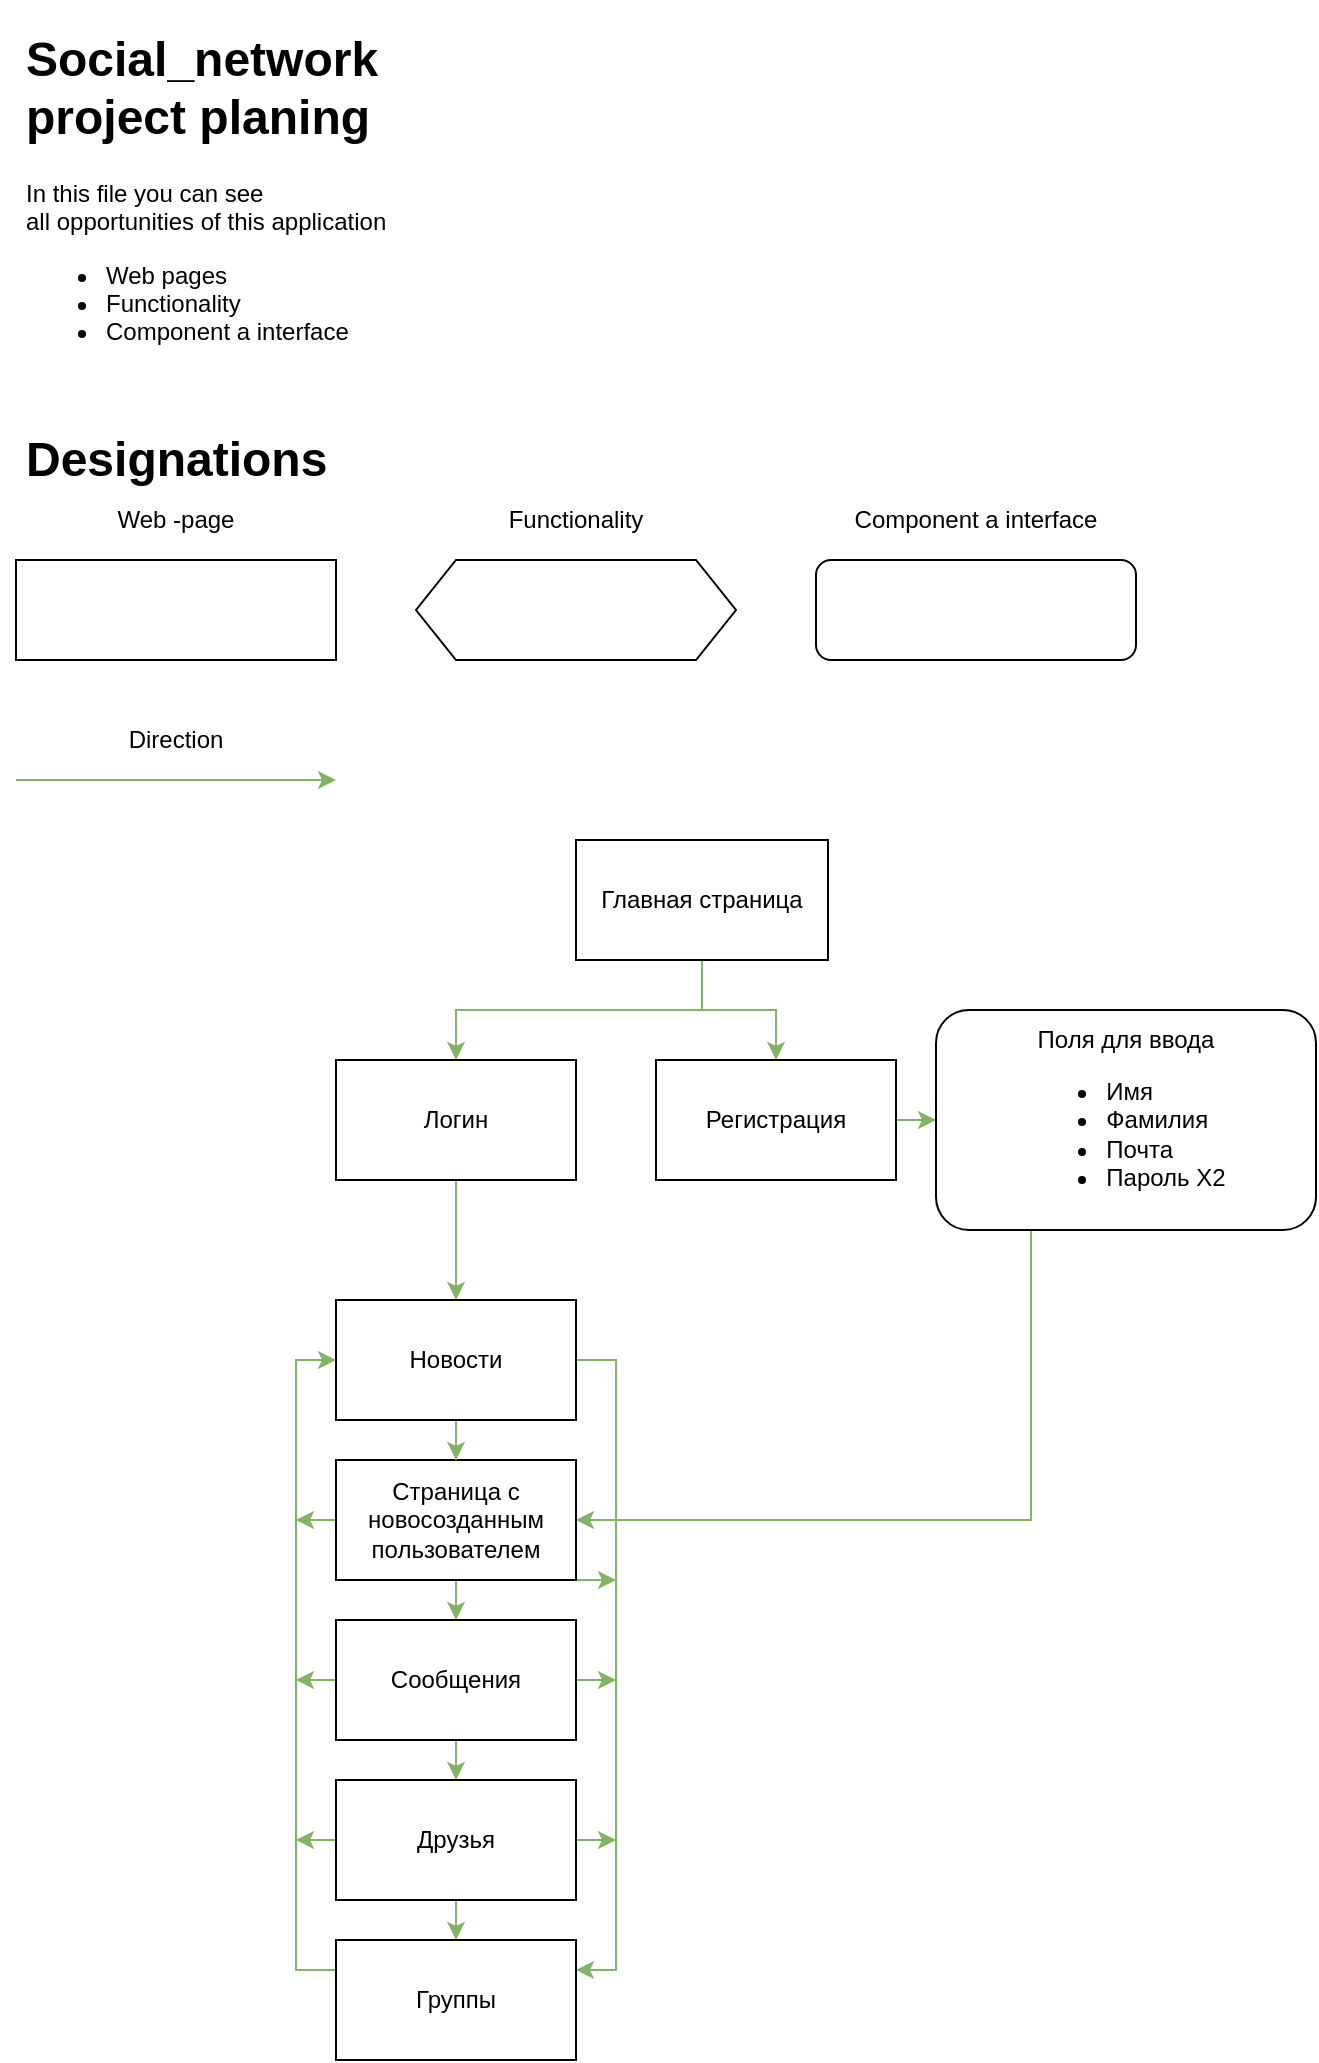 <mxfile version="13.5.4" type="device"><diagram id="lVCib0K03CNlSnm8BjIv" name="Page-1"><mxGraphModel dx="1422" dy="1906" grid="1" gridSize="10" guides="1" tooltips="1" connect="1" arrows="1" fold="1" page="1" pageScale="1" pageWidth="827" pageHeight="1169" math="0" shadow="0"><root><mxCell id="0"/><mxCell id="1" parent="0"/><mxCell id="08aszgGVwOUzW1VNsBWk-6" style="edgeStyle=orthogonalEdgeStyle;rounded=0;orthogonalLoop=1;jettySize=auto;html=1;entryX=0.5;entryY=0;entryDx=0;entryDy=0;fillColor=#d5e8d4;strokeColor=#82b366;" edge="1" parent="1" source="08aszgGVwOUzW1VNsBWk-2" target="08aszgGVwOUzW1VNsBWk-3"><mxGeometry relative="1" as="geometry"/></mxCell><mxCell id="08aszgGVwOUzW1VNsBWk-8" style="edgeStyle=orthogonalEdgeStyle;rounded=0;orthogonalLoop=1;jettySize=auto;html=1;entryX=0.5;entryY=0;entryDx=0;entryDy=0;fillColor=#d5e8d4;strokeColor=#82b366;" edge="1" parent="1" source="08aszgGVwOUzW1VNsBWk-2" target="08aszgGVwOUzW1VNsBWk-4"><mxGeometry relative="1" as="geometry"/></mxCell><mxCell id="08aszgGVwOUzW1VNsBWk-2" value="Главная страница" style="rounded=0;whiteSpace=wrap;html=1;" vertex="1" parent="1"><mxGeometry x="320" y="-110" width="126" height="60" as="geometry"/></mxCell><mxCell id="08aszgGVwOUzW1VNsBWk-35" style="edgeStyle=orthogonalEdgeStyle;rounded=0;orthogonalLoop=1;jettySize=auto;html=1;fillColor=#d5e8d4;strokeColor=#82b366;" edge="1" parent="1" source="08aszgGVwOUzW1VNsBWk-3" target="08aszgGVwOUzW1VNsBWk-34"><mxGeometry relative="1" as="geometry"/></mxCell><mxCell id="08aszgGVwOUzW1VNsBWk-3" value="Логин" style="rounded=0;whiteSpace=wrap;html=1;" vertex="1" parent="1"><mxGeometry x="200" width="120" height="60" as="geometry"/></mxCell><mxCell id="08aszgGVwOUzW1VNsBWk-23" style="edgeStyle=orthogonalEdgeStyle;rounded=0;orthogonalLoop=1;jettySize=auto;html=1;fillColor=#d5e8d4;strokeColor=#82b366;" edge="1" parent="1" source="08aszgGVwOUzW1VNsBWk-4" target="08aszgGVwOUzW1VNsBWk-22"><mxGeometry relative="1" as="geometry"/></mxCell><mxCell id="08aszgGVwOUzW1VNsBWk-4" value="Регистрация" style="rounded=0;whiteSpace=wrap;html=1;" vertex="1" parent="1"><mxGeometry x="360" width="120" height="60" as="geometry"/></mxCell><mxCell id="08aszgGVwOUzW1VNsBWk-11" value="&lt;h1&gt;Social_network project planing&lt;/h1&gt;&lt;p&gt;In this file you can see all&amp;nbsp;opportunities of this application&lt;/p&gt;&lt;p&gt;&lt;/p&gt;&lt;ul&gt;&lt;li&gt;Web pages&amp;nbsp;&lt;/li&gt;&lt;li&gt;Functionality&amp;nbsp;&lt;/li&gt;&lt;li&gt;&lt;span style=&quot;text-align: center&quot;&gt;Component a interface&lt;/span&gt;&lt;br&gt;&lt;/li&gt;&lt;/ul&gt;&lt;p&gt;&lt;/p&gt;" style="text;html=1;strokeColor=none;fillColor=none;spacing=5;spacingTop=-20;whiteSpace=wrap;overflow=hidden;rounded=0;" vertex="1" parent="1"><mxGeometry x="40" y="-520" width="200" height="170" as="geometry"/></mxCell><mxCell id="08aszgGVwOUzW1VNsBWk-12" value="" style="rounded=0;whiteSpace=wrap;html=1;" vertex="1" parent="1"><mxGeometry x="40" y="-250" width="160" height="50" as="geometry"/></mxCell><mxCell id="08aszgGVwOUzW1VNsBWk-15" value="&lt;h1&gt;Designations&lt;br&gt;&lt;/h1&gt;" style="text;html=1;strokeColor=none;fillColor=none;spacing=5;spacingTop=-20;whiteSpace=wrap;overflow=hidden;rounded=0;" vertex="1" parent="1"><mxGeometry x="40" y="-320" width="200" height="40" as="geometry"/></mxCell><mxCell id="08aszgGVwOUzW1VNsBWk-16" value="Web -page" style="text;html=1;strokeColor=none;fillColor=none;align=center;verticalAlign=middle;whiteSpace=wrap;rounded=0;" vertex="1" parent="1"><mxGeometry x="40" y="-280" width="160" height="20" as="geometry"/></mxCell><mxCell id="08aszgGVwOUzW1VNsBWk-17" value="" style="rounded=1;whiteSpace=wrap;html=1;" vertex="1" parent="1"><mxGeometry x="440" y="-250" width="160" height="50" as="geometry"/></mxCell><mxCell id="08aszgGVwOUzW1VNsBWk-18" value="Functionality" style="text;html=1;strokeColor=none;fillColor=none;align=center;verticalAlign=middle;whiteSpace=wrap;rounded=0;" vertex="1" parent="1"><mxGeometry x="240" y="-280" width="160" height="20" as="geometry"/></mxCell><mxCell id="08aszgGVwOUzW1VNsBWk-20" value="" style="shape=hexagon;perimeter=hexagonPerimeter2;whiteSpace=wrap;html=1;fixedSize=1;" vertex="1" parent="1"><mxGeometry x="240" y="-250" width="160" height="50" as="geometry"/></mxCell><mxCell id="08aszgGVwOUzW1VNsBWk-21" value="Component a interface" style="text;html=1;strokeColor=none;fillColor=none;align=center;verticalAlign=middle;whiteSpace=wrap;rounded=0;" vertex="1" parent="1"><mxGeometry x="440" y="-280" width="160" height="20" as="geometry"/></mxCell><mxCell id="08aszgGVwOUzW1VNsBWk-46" style="edgeStyle=orthogonalEdgeStyle;rounded=0;orthogonalLoop=1;jettySize=auto;html=1;exitX=0.25;exitY=1;exitDx=0;exitDy=0;entryX=1;entryY=0.5;entryDx=0;entryDy=0;fillColor=#d5e8d4;strokeColor=#82b366;" edge="1" parent="1" source="08aszgGVwOUzW1VNsBWk-22" target="08aszgGVwOUzW1VNsBWk-31"><mxGeometry relative="1" as="geometry"/></mxCell><mxCell id="08aszgGVwOUzW1VNsBWk-22" value="Поля для ввода&lt;br&gt;&lt;ul&gt;&lt;li style=&quot;text-align: left&quot;&gt;Имя&lt;/li&gt;&lt;li style=&quot;text-align: left&quot;&gt;Фамилия&lt;/li&gt;&lt;li style=&quot;text-align: left&quot;&gt;Почта&lt;/li&gt;&lt;li style=&quot;text-align: left&quot;&gt;Пароль Х2&lt;/li&gt;&lt;/ul&gt;" style="rounded=1;whiteSpace=wrap;html=1;align=center;" vertex="1" parent="1"><mxGeometry x="500" y="-25" width="190" height="110" as="geometry"/></mxCell><mxCell id="08aszgGVwOUzW1VNsBWk-50" style="edgeStyle=orthogonalEdgeStyle;rounded=0;orthogonalLoop=1;jettySize=auto;html=1;exitX=0.5;exitY=1;exitDx=0;exitDy=0;entryX=0.5;entryY=0;entryDx=0;entryDy=0;fillColor=#d5e8d4;strokeColor=#82b366;" edge="1" parent="1" source="08aszgGVwOUzW1VNsBWk-31" target="08aszgGVwOUzW1VNsBWk-44"><mxGeometry relative="1" as="geometry"/></mxCell><mxCell id="08aszgGVwOUzW1VNsBWk-61" style="edgeStyle=orthogonalEdgeStyle;rounded=0;orthogonalLoop=1;jettySize=auto;html=1;fillColor=#d5e8d4;strokeColor=#82b366;" edge="1" parent="1" source="08aszgGVwOUzW1VNsBWk-31"><mxGeometry relative="1" as="geometry"><mxPoint x="180" y="230" as="targetPoint"/></mxGeometry></mxCell><mxCell id="08aszgGVwOUzW1VNsBWk-68" style="edgeStyle=orthogonalEdgeStyle;rounded=0;orthogonalLoop=1;jettySize=auto;html=1;exitX=1;exitY=1;exitDx=0;exitDy=0;fillColor=#d5e8d4;strokeColor=#82b366;" edge="1" parent="1" source="08aszgGVwOUzW1VNsBWk-31"><mxGeometry relative="1" as="geometry"><mxPoint x="340" y="260" as="targetPoint"/></mxGeometry></mxCell><mxCell id="08aszgGVwOUzW1VNsBWk-31" value="Страница с новосозданным пользователем" style="rounded=0;whiteSpace=wrap;html=1;" vertex="1" parent="1"><mxGeometry x="200" y="200" width="120" height="60" as="geometry"/></mxCell><mxCell id="08aszgGVwOUzW1VNsBWk-47" style="edgeStyle=orthogonalEdgeStyle;rounded=0;orthogonalLoop=1;jettySize=auto;html=1;exitX=0.5;exitY=1;exitDx=0;exitDy=0;fillColor=#d5e8d4;strokeColor=#82b366;" edge="1" parent="1" source="08aszgGVwOUzW1VNsBWk-34" target="08aszgGVwOUzW1VNsBWk-31"><mxGeometry relative="1" as="geometry"/></mxCell><mxCell id="08aszgGVwOUzW1VNsBWk-63" style="edgeStyle=orthogonalEdgeStyle;rounded=0;orthogonalLoop=1;jettySize=auto;html=1;exitX=1;exitY=0.5;exitDx=0;exitDy=0;entryX=1;entryY=0.25;entryDx=0;entryDy=0;fillColor=#d5e8d4;strokeColor=#82b366;" edge="1" parent="1" source="08aszgGVwOUzW1VNsBWk-34" target="08aszgGVwOUzW1VNsBWk-49"><mxGeometry relative="1" as="geometry"/></mxCell><mxCell id="08aszgGVwOUzW1VNsBWk-34" value="Новости" style="rounded=0;whiteSpace=wrap;html=1;" vertex="1" parent="1"><mxGeometry x="200" y="120" width="120" height="60" as="geometry"/></mxCell><mxCell id="08aszgGVwOUzW1VNsBWk-37" value="" style="endArrow=classic;html=1;fillColor=#d5e8d4;strokeColor=#82b366;" edge="1" parent="1"><mxGeometry width="50" height="50" relative="1" as="geometry"><mxPoint x="40" y="-140" as="sourcePoint"/><mxPoint x="200" y="-140" as="targetPoint"/></mxGeometry></mxCell><mxCell id="08aszgGVwOUzW1VNsBWk-39" value="Direction" style="text;html=1;strokeColor=none;fillColor=none;align=center;verticalAlign=middle;whiteSpace=wrap;rounded=0;" vertex="1" parent="1"><mxGeometry x="40" y="-170" width="160" height="20" as="geometry"/></mxCell><mxCell id="08aszgGVwOUzW1VNsBWk-51" style="edgeStyle=orthogonalEdgeStyle;rounded=0;orthogonalLoop=1;jettySize=auto;html=1;exitX=0.5;exitY=1;exitDx=0;exitDy=0;entryX=0.5;entryY=0;entryDx=0;entryDy=0;fillColor=#d5e8d4;strokeColor=#82b366;" edge="1" parent="1" source="08aszgGVwOUzW1VNsBWk-44" target="08aszgGVwOUzW1VNsBWk-48"><mxGeometry relative="1" as="geometry"/></mxCell><mxCell id="08aszgGVwOUzW1VNsBWk-60" style="edgeStyle=orthogonalEdgeStyle;rounded=0;orthogonalLoop=1;jettySize=auto;html=1;fillColor=#d5e8d4;strokeColor=#82b366;" edge="1" parent="1" source="08aszgGVwOUzW1VNsBWk-44"><mxGeometry relative="1" as="geometry"><mxPoint x="180" y="310" as="targetPoint"/></mxGeometry></mxCell><mxCell id="08aszgGVwOUzW1VNsBWk-65" style="edgeStyle=orthogonalEdgeStyle;rounded=0;orthogonalLoop=1;jettySize=auto;html=1;fillColor=#d5e8d4;strokeColor=#82b366;" edge="1" parent="1" source="08aszgGVwOUzW1VNsBWk-44"><mxGeometry relative="1" as="geometry"><mxPoint x="340" y="310" as="targetPoint"/></mxGeometry></mxCell><mxCell id="08aszgGVwOUzW1VNsBWk-44" value="Сообщения" style="rounded=0;whiteSpace=wrap;html=1;" vertex="1" parent="1"><mxGeometry x="200" y="280" width="120" height="60" as="geometry"/></mxCell><mxCell id="08aszgGVwOUzW1VNsBWk-52" style="edgeStyle=orthogonalEdgeStyle;rounded=0;orthogonalLoop=1;jettySize=auto;html=1;exitX=0.5;exitY=1;exitDx=0;exitDy=0;entryX=0.5;entryY=0;entryDx=0;entryDy=0;fillColor=#d5e8d4;strokeColor=#82b366;" edge="1" parent="1" source="08aszgGVwOUzW1VNsBWk-48" target="08aszgGVwOUzW1VNsBWk-49"><mxGeometry relative="1" as="geometry"/></mxCell><mxCell id="08aszgGVwOUzW1VNsBWk-58" style="edgeStyle=orthogonalEdgeStyle;rounded=0;orthogonalLoop=1;jettySize=auto;html=1;fillColor=#d5e8d4;strokeColor=#82b366;" edge="1" parent="1" source="08aszgGVwOUzW1VNsBWk-48"><mxGeometry relative="1" as="geometry"><mxPoint x="180" y="390" as="targetPoint"/></mxGeometry></mxCell><mxCell id="08aszgGVwOUzW1VNsBWk-66" style="edgeStyle=orthogonalEdgeStyle;rounded=0;orthogonalLoop=1;jettySize=auto;html=1;fillColor=#d5e8d4;strokeColor=#82b366;" edge="1" parent="1" source="08aszgGVwOUzW1VNsBWk-48"><mxGeometry relative="1" as="geometry"><mxPoint x="340" y="390" as="targetPoint"/></mxGeometry></mxCell><mxCell id="08aszgGVwOUzW1VNsBWk-48" value="Друзья" style="rounded=0;whiteSpace=wrap;html=1;" vertex="1" parent="1"><mxGeometry x="200" y="360" width="120" height="60" as="geometry"/></mxCell><mxCell id="08aszgGVwOUzW1VNsBWk-57" style="edgeStyle=orthogonalEdgeStyle;rounded=0;orthogonalLoop=1;jettySize=auto;html=1;exitX=0;exitY=0.25;exitDx=0;exitDy=0;entryX=0;entryY=0.5;entryDx=0;entryDy=0;fillColor=#d5e8d4;strokeColor=#82b366;" edge="1" parent="1" source="08aszgGVwOUzW1VNsBWk-49" target="08aszgGVwOUzW1VNsBWk-34"><mxGeometry relative="1" as="geometry"/></mxCell><mxCell id="08aszgGVwOUzW1VNsBWk-49" value="Группы" style="rounded=0;whiteSpace=wrap;html=1;" vertex="1" parent="1"><mxGeometry x="200" y="440" width="120" height="60" as="geometry"/></mxCell></root></mxGraphModel></diagram></mxfile>